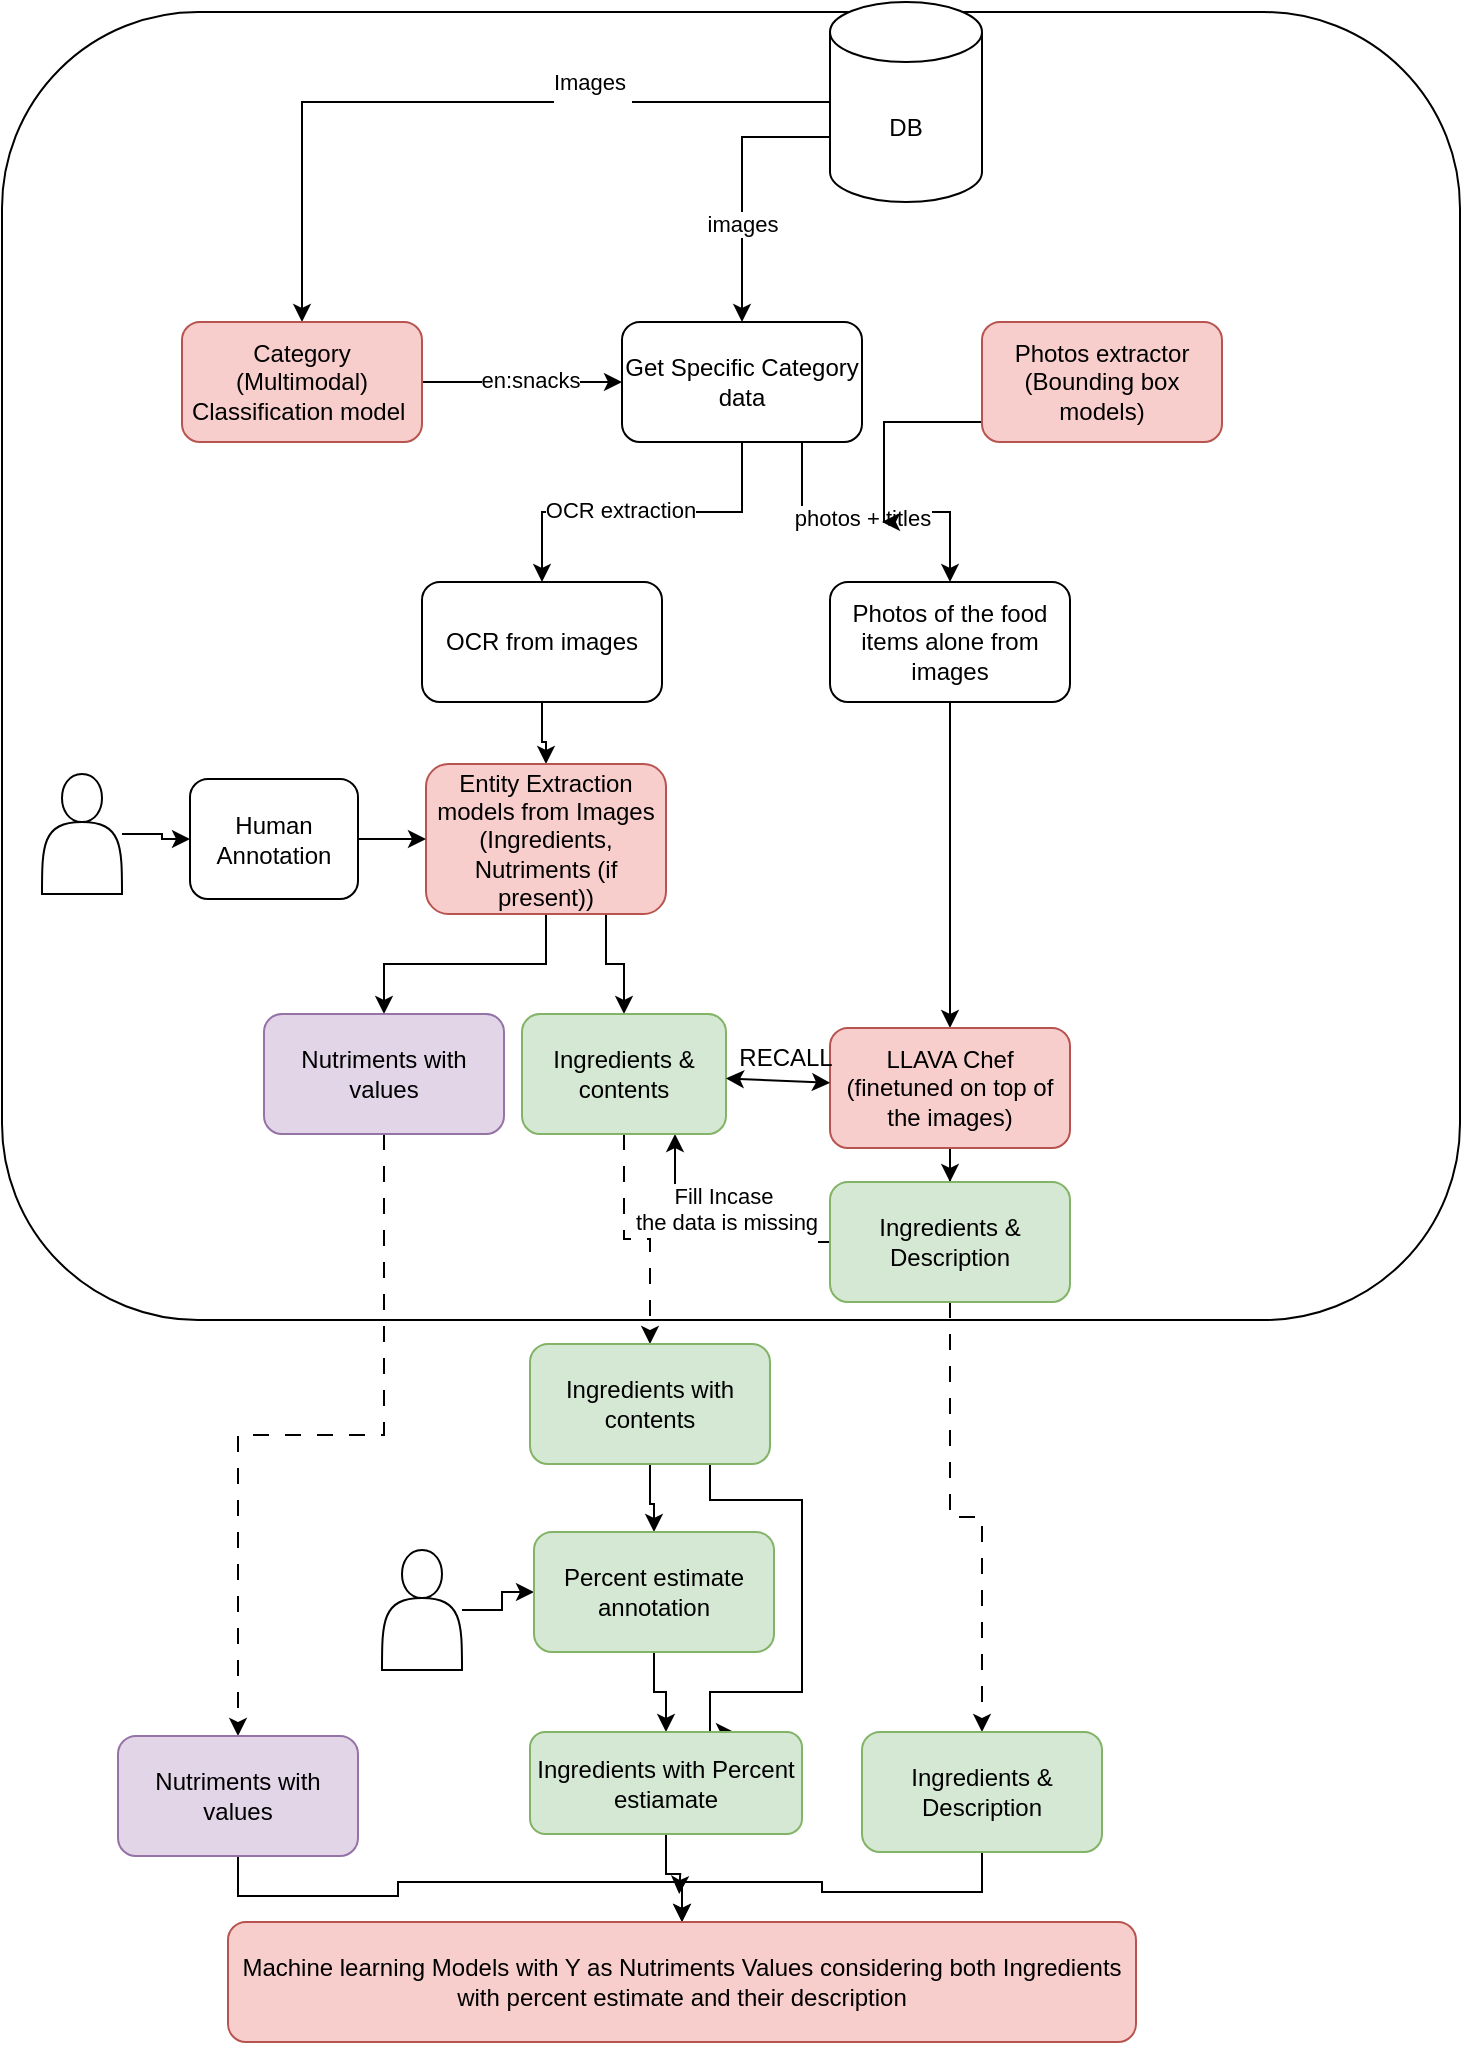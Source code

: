 <mxfile version="27.1.6">
  <diagram name="Page-1" id="QT09Z66isRcmfOBsZCpm">
    <mxGraphModel dx="1869" dy="622" grid="0" gridSize="10" guides="1" tooltips="1" connect="1" arrows="1" fold="1" page="1" pageScale="1" pageWidth="827" pageHeight="1169" math="0" shadow="0">
      <root>
        <mxCell id="0" />
        <mxCell id="1" parent="0" />
        <mxCell id="C5yaauLDrXDxsBTMb6eG-1" value="" style="rounded=1;whiteSpace=wrap;html=1;fillColor=none;" vertex="1" parent="1">
          <mxGeometry x="-70" y="125" width="729" height="654" as="geometry" />
        </mxCell>
        <mxCell id="cF8QfP8WDfPO8UW3AcHy-6" style="edgeStyle=orthogonalEdgeStyle;rounded=0;orthogonalLoop=1;jettySize=auto;html=1;entryX=0.5;entryY=0;entryDx=0;entryDy=0;" parent="1" source="cF8QfP8WDfPO8UW3AcHy-2" target="cF8QfP8WDfPO8UW3AcHy-3" edge="1">
          <mxGeometry relative="1" as="geometry" />
        </mxCell>
        <mxCell id="cF8QfP8WDfPO8UW3AcHy-13" value="Images&amp;nbsp;&lt;div&gt;&lt;br style=&quot;font-size: 12px; text-wrap-mode: wrap; background-color: rgb(236, 236, 236);&quot;&gt;&lt;/div&gt;" style="edgeLabel;html=1;align=center;verticalAlign=middle;resizable=0;points=[];" parent="cF8QfP8WDfPO8UW3AcHy-6" vertex="1" connectable="0">
          <mxGeometry x="-0.36" y="-3" relative="1" as="geometry">
            <mxPoint as="offset" />
          </mxGeometry>
        </mxCell>
        <mxCell id="cF8QfP8WDfPO8UW3AcHy-12" style="edgeStyle=orthogonalEdgeStyle;rounded=0;orthogonalLoop=1;jettySize=auto;html=1;exitX=0;exitY=0;exitDx=0;exitDy=67.5;exitPerimeter=0;" parent="1" source="cF8QfP8WDfPO8UW3AcHy-2" target="cF8QfP8WDfPO8UW3AcHy-9" edge="1">
          <mxGeometry relative="1" as="geometry" />
        </mxCell>
        <mxCell id="cF8QfP8WDfPO8UW3AcHy-14" value="images" style="edgeLabel;html=1;align=center;verticalAlign=middle;resizable=0;points=[];" parent="cF8QfP8WDfPO8UW3AcHy-12" vertex="1" connectable="0">
          <mxGeometry x="0.285" relative="1" as="geometry">
            <mxPoint as="offset" />
          </mxGeometry>
        </mxCell>
        <mxCell id="cF8QfP8WDfPO8UW3AcHy-2" value="DB" style="shape=cylinder3;whiteSpace=wrap;html=1;boundedLbl=1;backgroundOutline=1;size=15;" parent="1" vertex="1">
          <mxGeometry x="344" y="120" width="76" height="100" as="geometry" />
        </mxCell>
        <mxCell id="cF8QfP8WDfPO8UW3AcHy-8" style="edgeStyle=orthogonalEdgeStyle;rounded=0;orthogonalLoop=1;jettySize=auto;html=1;entryX=0;entryY=0.5;entryDx=0;entryDy=0;" parent="1" source="cF8QfP8WDfPO8UW3AcHy-3" target="cF8QfP8WDfPO8UW3AcHy-9" edge="1">
          <mxGeometry relative="1" as="geometry">
            <mxPoint x="380" y="310" as="targetPoint" />
          </mxGeometry>
        </mxCell>
        <mxCell id="cF8QfP8WDfPO8UW3AcHy-11" value="en:snacks" style="edgeLabel;html=1;align=center;verticalAlign=middle;resizable=0;points=[];" parent="cF8QfP8WDfPO8UW3AcHy-8" vertex="1" connectable="0">
          <mxGeometry x="0.069" y="1" relative="1" as="geometry">
            <mxPoint as="offset" />
          </mxGeometry>
        </mxCell>
        <mxCell id="cF8QfP8WDfPO8UW3AcHy-3" value="Category (Multimodal) Classification model&amp;nbsp;" style="rounded=1;whiteSpace=wrap;html=1;fillColor=#f8cecc;strokeColor=#b85450;" parent="1" vertex="1">
          <mxGeometry x="20" y="280" width="120" height="60" as="geometry" />
        </mxCell>
        <mxCell id="cF8QfP8WDfPO8UW3AcHy-16" style="edgeStyle=orthogonalEdgeStyle;rounded=0;orthogonalLoop=1;jettySize=auto;html=1;entryX=0.5;entryY=0;entryDx=0;entryDy=0;" parent="1" source="cF8QfP8WDfPO8UW3AcHy-9" target="cF8QfP8WDfPO8UW3AcHy-15" edge="1">
          <mxGeometry relative="1" as="geometry" />
        </mxCell>
        <mxCell id="cF8QfP8WDfPO8UW3AcHy-19" value="OCR extraction" style="edgeLabel;html=1;align=center;verticalAlign=middle;resizable=0;points=[];" parent="cF8QfP8WDfPO8UW3AcHy-16" vertex="1" connectable="0">
          <mxGeometry x="0.127" y="-1" relative="1" as="geometry">
            <mxPoint as="offset" />
          </mxGeometry>
        </mxCell>
        <mxCell id="cF8QfP8WDfPO8UW3AcHy-18" style="edgeStyle=orthogonalEdgeStyle;rounded=0;orthogonalLoop=1;jettySize=auto;html=1;exitX=0.75;exitY=1;exitDx=0;exitDy=0;entryX=0.5;entryY=0;entryDx=0;entryDy=0;" parent="1" source="cF8QfP8WDfPO8UW3AcHy-9" target="cF8QfP8WDfPO8UW3AcHy-17" edge="1">
          <mxGeometry relative="1" as="geometry" />
        </mxCell>
        <mxCell id="cF8QfP8WDfPO8UW3AcHy-20" value="photos + titles" style="edgeLabel;html=1;align=center;verticalAlign=middle;resizable=0;points=[];" parent="cF8QfP8WDfPO8UW3AcHy-18" vertex="1" connectable="0">
          <mxGeometry x="-0.011" y="-3" relative="1" as="geometry">
            <mxPoint x="-6" as="offset" />
          </mxGeometry>
        </mxCell>
        <mxCell id="cF8QfP8WDfPO8UW3AcHy-9" value="Get Specific Category data" style="rounded=1;whiteSpace=wrap;html=1;" parent="1" vertex="1">
          <mxGeometry x="240" y="280" width="120" height="60" as="geometry" />
        </mxCell>
        <mxCell id="cF8QfP8WDfPO8UW3AcHy-27" style="edgeStyle=orthogonalEdgeStyle;rounded=0;orthogonalLoop=1;jettySize=auto;html=1;entryX=0.5;entryY=0;entryDx=0;entryDy=0;" parent="1" source="cF8QfP8WDfPO8UW3AcHy-15" target="cF8QfP8WDfPO8UW3AcHy-25" edge="1">
          <mxGeometry relative="1" as="geometry" />
        </mxCell>
        <mxCell id="cF8QfP8WDfPO8UW3AcHy-15" value="OCR from images" style="rounded=1;whiteSpace=wrap;html=1;" parent="1" vertex="1">
          <mxGeometry x="140" y="410" width="120" height="60" as="geometry" />
        </mxCell>
        <mxCell id="cF8QfP8WDfPO8UW3AcHy-28" style="edgeStyle=orthogonalEdgeStyle;rounded=0;orthogonalLoop=1;jettySize=auto;html=1;" parent="1" source="cF8QfP8WDfPO8UW3AcHy-17" target="cF8QfP8WDfPO8UW3AcHy-26" edge="1">
          <mxGeometry relative="1" as="geometry" />
        </mxCell>
        <mxCell id="cF8QfP8WDfPO8UW3AcHy-17" value="Photos of the food items alone from images" style="rounded=1;whiteSpace=wrap;html=1;" parent="1" vertex="1">
          <mxGeometry x="344" y="410" width="120" height="60" as="geometry" />
        </mxCell>
        <mxCell id="cF8QfP8WDfPO8UW3AcHy-24" style="edgeStyle=orthogonalEdgeStyle;rounded=0;orthogonalLoop=1;jettySize=auto;html=1;" parent="1" source="cF8QfP8WDfPO8UW3AcHy-23" edge="1">
          <mxGeometry relative="1" as="geometry">
            <mxPoint x="370" y="380" as="targetPoint" />
            <Array as="points">
              <mxPoint x="371" y="330" />
            </Array>
          </mxGeometry>
        </mxCell>
        <mxCell id="cF8QfP8WDfPO8UW3AcHy-23" value="Photos extractor (Bounding box models)" style="rounded=1;whiteSpace=wrap;html=1;fillColor=#f8cecc;strokeColor=#b85450;" parent="1" vertex="1">
          <mxGeometry x="420" y="280" width="120" height="60" as="geometry" />
        </mxCell>
        <mxCell id="cF8QfP8WDfPO8UW3AcHy-36" style="edgeStyle=orthogonalEdgeStyle;rounded=0;orthogonalLoop=1;jettySize=auto;html=1;" parent="1" source="cF8QfP8WDfPO8UW3AcHy-25" target="cF8QfP8WDfPO8UW3AcHy-35" edge="1">
          <mxGeometry relative="1" as="geometry" />
        </mxCell>
        <mxCell id="C5yaauLDrXDxsBTMb6eG-34" style="edgeStyle=orthogonalEdgeStyle;rounded=0;orthogonalLoop=1;jettySize=auto;html=1;exitX=0.75;exitY=1;exitDx=0;exitDy=0;" edge="1" parent="1" source="cF8QfP8WDfPO8UW3AcHy-25" target="C5yaauLDrXDxsBTMb6eG-32">
          <mxGeometry relative="1" as="geometry" />
        </mxCell>
        <mxCell id="cF8QfP8WDfPO8UW3AcHy-25" value="Entity Extraction models from Images (Ingredients, Nutriments (if present))" style="rounded=1;whiteSpace=wrap;html=1;fillColor=#f8cecc;strokeColor=#b85450;" parent="1" vertex="1">
          <mxGeometry x="142" y="501" width="120" height="75" as="geometry" />
        </mxCell>
        <mxCell id="cF8QfP8WDfPO8UW3AcHy-33" style="edgeStyle=orthogonalEdgeStyle;rounded=0;orthogonalLoop=1;jettySize=auto;html=1;" parent="1" source="cF8QfP8WDfPO8UW3AcHy-26" target="cF8QfP8WDfPO8UW3AcHy-32" edge="1">
          <mxGeometry relative="1" as="geometry" />
        </mxCell>
        <mxCell id="cF8QfP8WDfPO8UW3AcHy-26" value="LLAVA Chef (finetuned on top of the images)" style="rounded=1;whiteSpace=wrap;html=1;fillColor=#f8cecc;strokeColor=#b85450;" parent="1" vertex="1">
          <mxGeometry x="344" y="633" width="120" height="60" as="geometry" />
        </mxCell>
        <mxCell id="C5yaauLDrXDxsBTMb6eG-47" style="edgeStyle=orthogonalEdgeStyle;rounded=0;orthogonalLoop=1;jettySize=auto;html=1;entryX=0.5;entryY=0;entryDx=0;entryDy=0;dashed=1;dashPattern=8 8;" edge="1" parent="1" source="cF8QfP8WDfPO8UW3AcHy-32" target="C5yaauLDrXDxsBTMb6eG-46">
          <mxGeometry relative="1" as="geometry" />
        </mxCell>
        <mxCell id="C5yaauLDrXDxsBTMb6eG-58" style="edgeStyle=orthogonalEdgeStyle;rounded=0;orthogonalLoop=1;jettySize=auto;html=1;entryX=0.75;entryY=1;entryDx=0;entryDy=0;" edge="1" parent="1" source="cF8QfP8WDfPO8UW3AcHy-32" target="C5yaauLDrXDxsBTMb6eG-32">
          <mxGeometry relative="1" as="geometry" />
        </mxCell>
        <mxCell id="C5yaauLDrXDxsBTMb6eG-59" value="Fill Incase&amp;nbsp;&lt;div&gt;the data is missing&lt;div&gt;&lt;br&gt;&lt;/div&gt;&lt;/div&gt;" style="edgeLabel;html=1;align=center;verticalAlign=middle;resizable=0;points=[];" vertex="1" connectable="0" parent="C5yaauLDrXDxsBTMb6eG-58">
          <mxGeometry x="-0.06" y="2" relative="1" as="geometry">
            <mxPoint x="10" y="-12" as="offset" />
          </mxGeometry>
        </mxCell>
        <mxCell id="cF8QfP8WDfPO8UW3AcHy-32" value="Ingredients &amp;amp; Description" style="rounded=1;whiteSpace=wrap;html=1;fillColor=#d5e8d4;strokeColor=#82b366;" parent="1" vertex="1">
          <mxGeometry x="344" y="710" width="120" height="60" as="geometry" />
        </mxCell>
        <mxCell id="C5yaauLDrXDxsBTMb6eG-43" style="edgeStyle=orthogonalEdgeStyle;rounded=0;orthogonalLoop=1;jettySize=auto;html=1;entryX=0.5;entryY=0;entryDx=0;entryDy=0;dashed=1;dashPattern=8 8;" edge="1" parent="1" source="cF8QfP8WDfPO8UW3AcHy-35" target="C5yaauLDrXDxsBTMb6eG-42">
          <mxGeometry relative="1" as="geometry" />
        </mxCell>
        <mxCell id="cF8QfP8WDfPO8UW3AcHy-35" value="Nutriments with values" style="rounded=1;whiteSpace=wrap;html=1;fillColor=#e1d5e7;strokeColor=#9673a6;" parent="1" vertex="1">
          <mxGeometry x="61" y="626" width="120" height="60" as="geometry" />
        </mxCell>
        <mxCell id="C5yaauLDrXDxsBTMb6eG-45" style="edgeStyle=orthogonalEdgeStyle;rounded=0;orthogonalLoop=1;jettySize=auto;html=1;dashed=1;dashPattern=8 8;" edge="1" parent="1" source="C5yaauLDrXDxsBTMb6eG-32" target="C5yaauLDrXDxsBTMb6eG-44">
          <mxGeometry relative="1" as="geometry" />
        </mxCell>
        <mxCell id="C5yaauLDrXDxsBTMb6eG-32" value="Ingredients &amp;amp; contents" style="rounded=1;whiteSpace=wrap;html=1;fillColor=#d5e8d4;strokeColor=#82b366;" vertex="1" parent="1">
          <mxGeometry x="190" y="626" width="102" height="60" as="geometry" />
        </mxCell>
        <mxCell id="C5yaauLDrXDxsBTMb6eG-35" value="" style="endArrow=classic;startArrow=classic;html=1;rounded=0;" edge="1" parent="1" source="C5yaauLDrXDxsBTMb6eG-32" target="cF8QfP8WDfPO8UW3AcHy-26">
          <mxGeometry width="50" height="50" relative="1" as="geometry">
            <mxPoint x="442" y="582" as="sourcePoint" />
            <mxPoint x="492" y="532" as="targetPoint" />
          </mxGeometry>
        </mxCell>
        <mxCell id="C5yaauLDrXDxsBTMb6eG-36" value="RECALL" style="text;html=1;align=center;verticalAlign=middle;whiteSpace=wrap;rounded=0;" vertex="1" parent="1">
          <mxGeometry x="292" y="633" width="60" height="30" as="geometry" />
        </mxCell>
        <mxCell id="C5yaauLDrXDxsBTMb6eG-39" style="edgeStyle=orthogonalEdgeStyle;rounded=0;orthogonalLoop=1;jettySize=auto;html=1;entryX=0;entryY=0.5;entryDx=0;entryDy=0;" edge="1" parent="1" source="C5yaauLDrXDxsBTMb6eG-37" target="C5yaauLDrXDxsBTMb6eG-38">
          <mxGeometry relative="1" as="geometry" />
        </mxCell>
        <mxCell id="C5yaauLDrXDxsBTMb6eG-37" value="" style="shape=actor;whiteSpace=wrap;html=1;" vertex="1" parent="1">
          <mxGeometry x="-50" y="506" width="40" height="60" as="geometry" />
        </mxCell>
        <mxCell id="C5yaauLDrXDxsBTMb6eG-40" style="edgeStyle=orthogonalEdgeStyle;rounded=0;orthogonalLoop=1;jettySize=auto;html=1;entryX=0;entryY=0.5;entryDx=0;entryDy=0;" edge="1" parent="1" source="C5yaauLDrXDxsBTMb6eG-38" target="cF8QfP8WDfPO8UW3AcHy-25">
          <mxGeometry relative="1" as="geometry" />
        </mxCell>
        <mxCell id="C5yaauLDrXDxsBTMb6eG-38" value="Human Annotation" style="rounded=1;whiteSpace=wrap;html=1;" vertex="1" parent="1">
          <mxGeometry x="24" y="508.5" width="84" height="60" as="geometry" />
        </mxCell>
        <mxCell id="C5yaauLDrXDxsBTMb6eG-61" style="edgeStyle=orthogonalEdgeStyle;rounded=0;orthogonalLoop=1;jettySize=auto;html=1;" edge="1" parent="1" source="C5yaauLDrXDxsBTMb6eG-42" target="C5yaauLDrXDxsBTMb6eG-57">
          <mxGeometry relative="1" as="geometry" />
        </mxCell>
        <mxCell id="C5yaauLDrXDxsBTMb6eG-42" value="Nutriments with values" style="rounded=1;whiteSpace=wrap;html=1;fillColor=#e1d5e7;strokeColor=#9673a6;" vertex="1" parent="1">
          <mxGeometry x="-12" y="987" width="120" height="60" as="geometry" />
        </mxCell>
        <mxCell id="C5yaauLDrXDxsBTMb6eG-52" style="edgeStyle=orthogonalEdgeStyle;rounded=0;orthogonalLoop=1;jettySize=auto;html=1;entryX=0.5;entryY=0;entryDx=0;entryDy=0;" edge="1" parent="1" source="C5yaauLDrXDxsBTMb6eG-44" target="C5yaauLDrXDxsBTMb6eG-50">
          <mxGeometry relative="1" as="geometry" />
        </mxCell>
        <mxCell id="C5yaauLDrXDxsBTMb6eG-55" style="edgeStyle=orthogonalEdgeStyle;rounded=0;orthogonalLoop=1;jettySize=auto;html=1;exitX=0.75;exitY=1;exitDx=0;exitDy=0;entryX=0.75;entryY=0;entryDx=0;entryDy=0;" edge="1" parent="1" source="C5yaauLDrXDxsBTMb6eG-44" target="C5yaauLDrXDxsBTMb6eG-53">
          <mxGeometry relative="1" as="geometry">
            <Array as="points">
              <mxPoint x="284" y="869" />
              <mxPoint x="330" y="869" />
              <mxPoint x="330" y="965" />
              <mxPoint x="284" y="965" />
            </Array>
          </mxGeometry>
        </mxCell>
        <mxCell id="C5yaauLDrXDxsBTMb6eG-44" value="Ingredients with contents" style="rounded=1;whiteSpace=wrap;html=1;fillColor=#d5e8d4;strokeColor=#82b366;" vertex="1" parent="1">
          <mxGeometry x="194" y="791" width="120" height="60" as="geometry" />
        </mxCell>
        <mxCell id="C5yaauLDrXDxsBTMb6eG-62" style="edgeStyle=orthogonalEdgeStyle;rounded=0;orthogonalLoop=1;jettySize=auto;html=1;entryX=0.5;entryY=0;entryDx=0;entryDy=0;" edge="1" parent="1" source="C5yaauLDrXDxsBTMb6eG-46" target="C5yaauLDrXDxsBTMb6eG-57">
          <mxGeometry relative="1" as="geometry" />
        </mxCell>
        <mxCell id="C5yaauLDrXDxsBTMb6eG-46" value="Ingredients &amp;amp; Description" style="rounded=1;whiteSpace=wrap;html=1;fillColor=#d5e8d4;strokeColor=#82b366;" vertex="1" parent="1">
          <mxGeometry x="360" y="985" width="120" height="60" as="geometry" />
        </mxCell>
        <mxCell id="C5yaauLDrXDxsBTMb6eG-51" style="edgeStyle=orthogonalEdgeStyle;rounded=0;orthogonalLoop=1;jettySize=auto;html=1;entryX=0;entryY=0.5;entryDx=0;entryDy=0;" edge="1" parent="1" source="C5yaauLDrXDxsBTMb6eG-49" target="C5yaauLDrXDxsBTMb6eG-50">
          <mxGeometry relative="1" as="geometry" />
        </mxCell>
        <mxCell id="C5yaauLDrXDxsBTMb6eG-49" value="" style="shape=actor;whiteSpace=wrap;html=1;" vertex="1" parent="1">
          <mxGeometry x="120" y="894" width="40" height="60" as="geometry" />
        </mxCell>
        <mxCell id="C5yaauLDrXDxsBTMb6eG-54" style="edgeStyle=orthogonalEdgeStyle;rounded=0;orthogonalLoop=1;jettySize=auto;html=1;entryX=0.5;entryY=0;entryDx=0;entryDy=0;" edge="1" parent="1" source="C5yaauLDrXDxsBTMb6eG-50" target="C5yaauLDrXDxsBTMb6eG-53">
          <mxGeometry relative="1" as="geometry" />
        </mxCell>
        <mxCell id="C5yaauLDrXDxsBTMb6eG-50" value="Percent estimate annotation" style="rounded=1;whiteSpace=wrap;html=1;fillColor=#d5e8d4;strokeColor=#82b366;" vertex="1" parent="1">
          <mxGeometry x="196" y="885" width="120" height="60" as="geometry" />
        </mxCell>
        <mxCell id="C5yaauLDrXDxsBTMb6eG-63" style="edgeStyle=orthogonalEdgeStyle;rounded=0;orthogonalLoop=1;jettySize=auto;html=1;" edge="1" parent="1" source="C5yaauLDrXDxsBTMb6eG-53">
          <mxGeometry relative="1" as="geometry">
            <mxPoint x="268.6" y="1066.0" as="targetPoint" />
          </mxGeometry>
        </mxCell>
        <mxCell id="C5yaauLDrXDxsBTMb6eG-53" value="Ingredients with Percent estiamate" style="rounded=1;whiteSpace=wrap;html=1;fillColor=#d5e8d4;strokeColor=#82b366;" vertex="1" parent="1">
          <mxGeometry x="194" y="985" width="136" height="51" as="geometry" />
        </mxCell>
        <mxCell id="C5yaauLDrXDxsBTMb6eG-57" value="Machine learning Models with Y as Nutriments Values considering both Ingredients with percent estimate and their description" style="rounded=1;whiteSpace=wrap;html=1;fillColor=#f8cecc;strokeColor=#b85450;" vertex="1" parent="1">
          <mxGeometry x="43" y="1080" width="454" height="60" as="geometry" />
        </mxCell>
      </root>
    </mxGraphModel>
  </diagram>
</mxfile>

